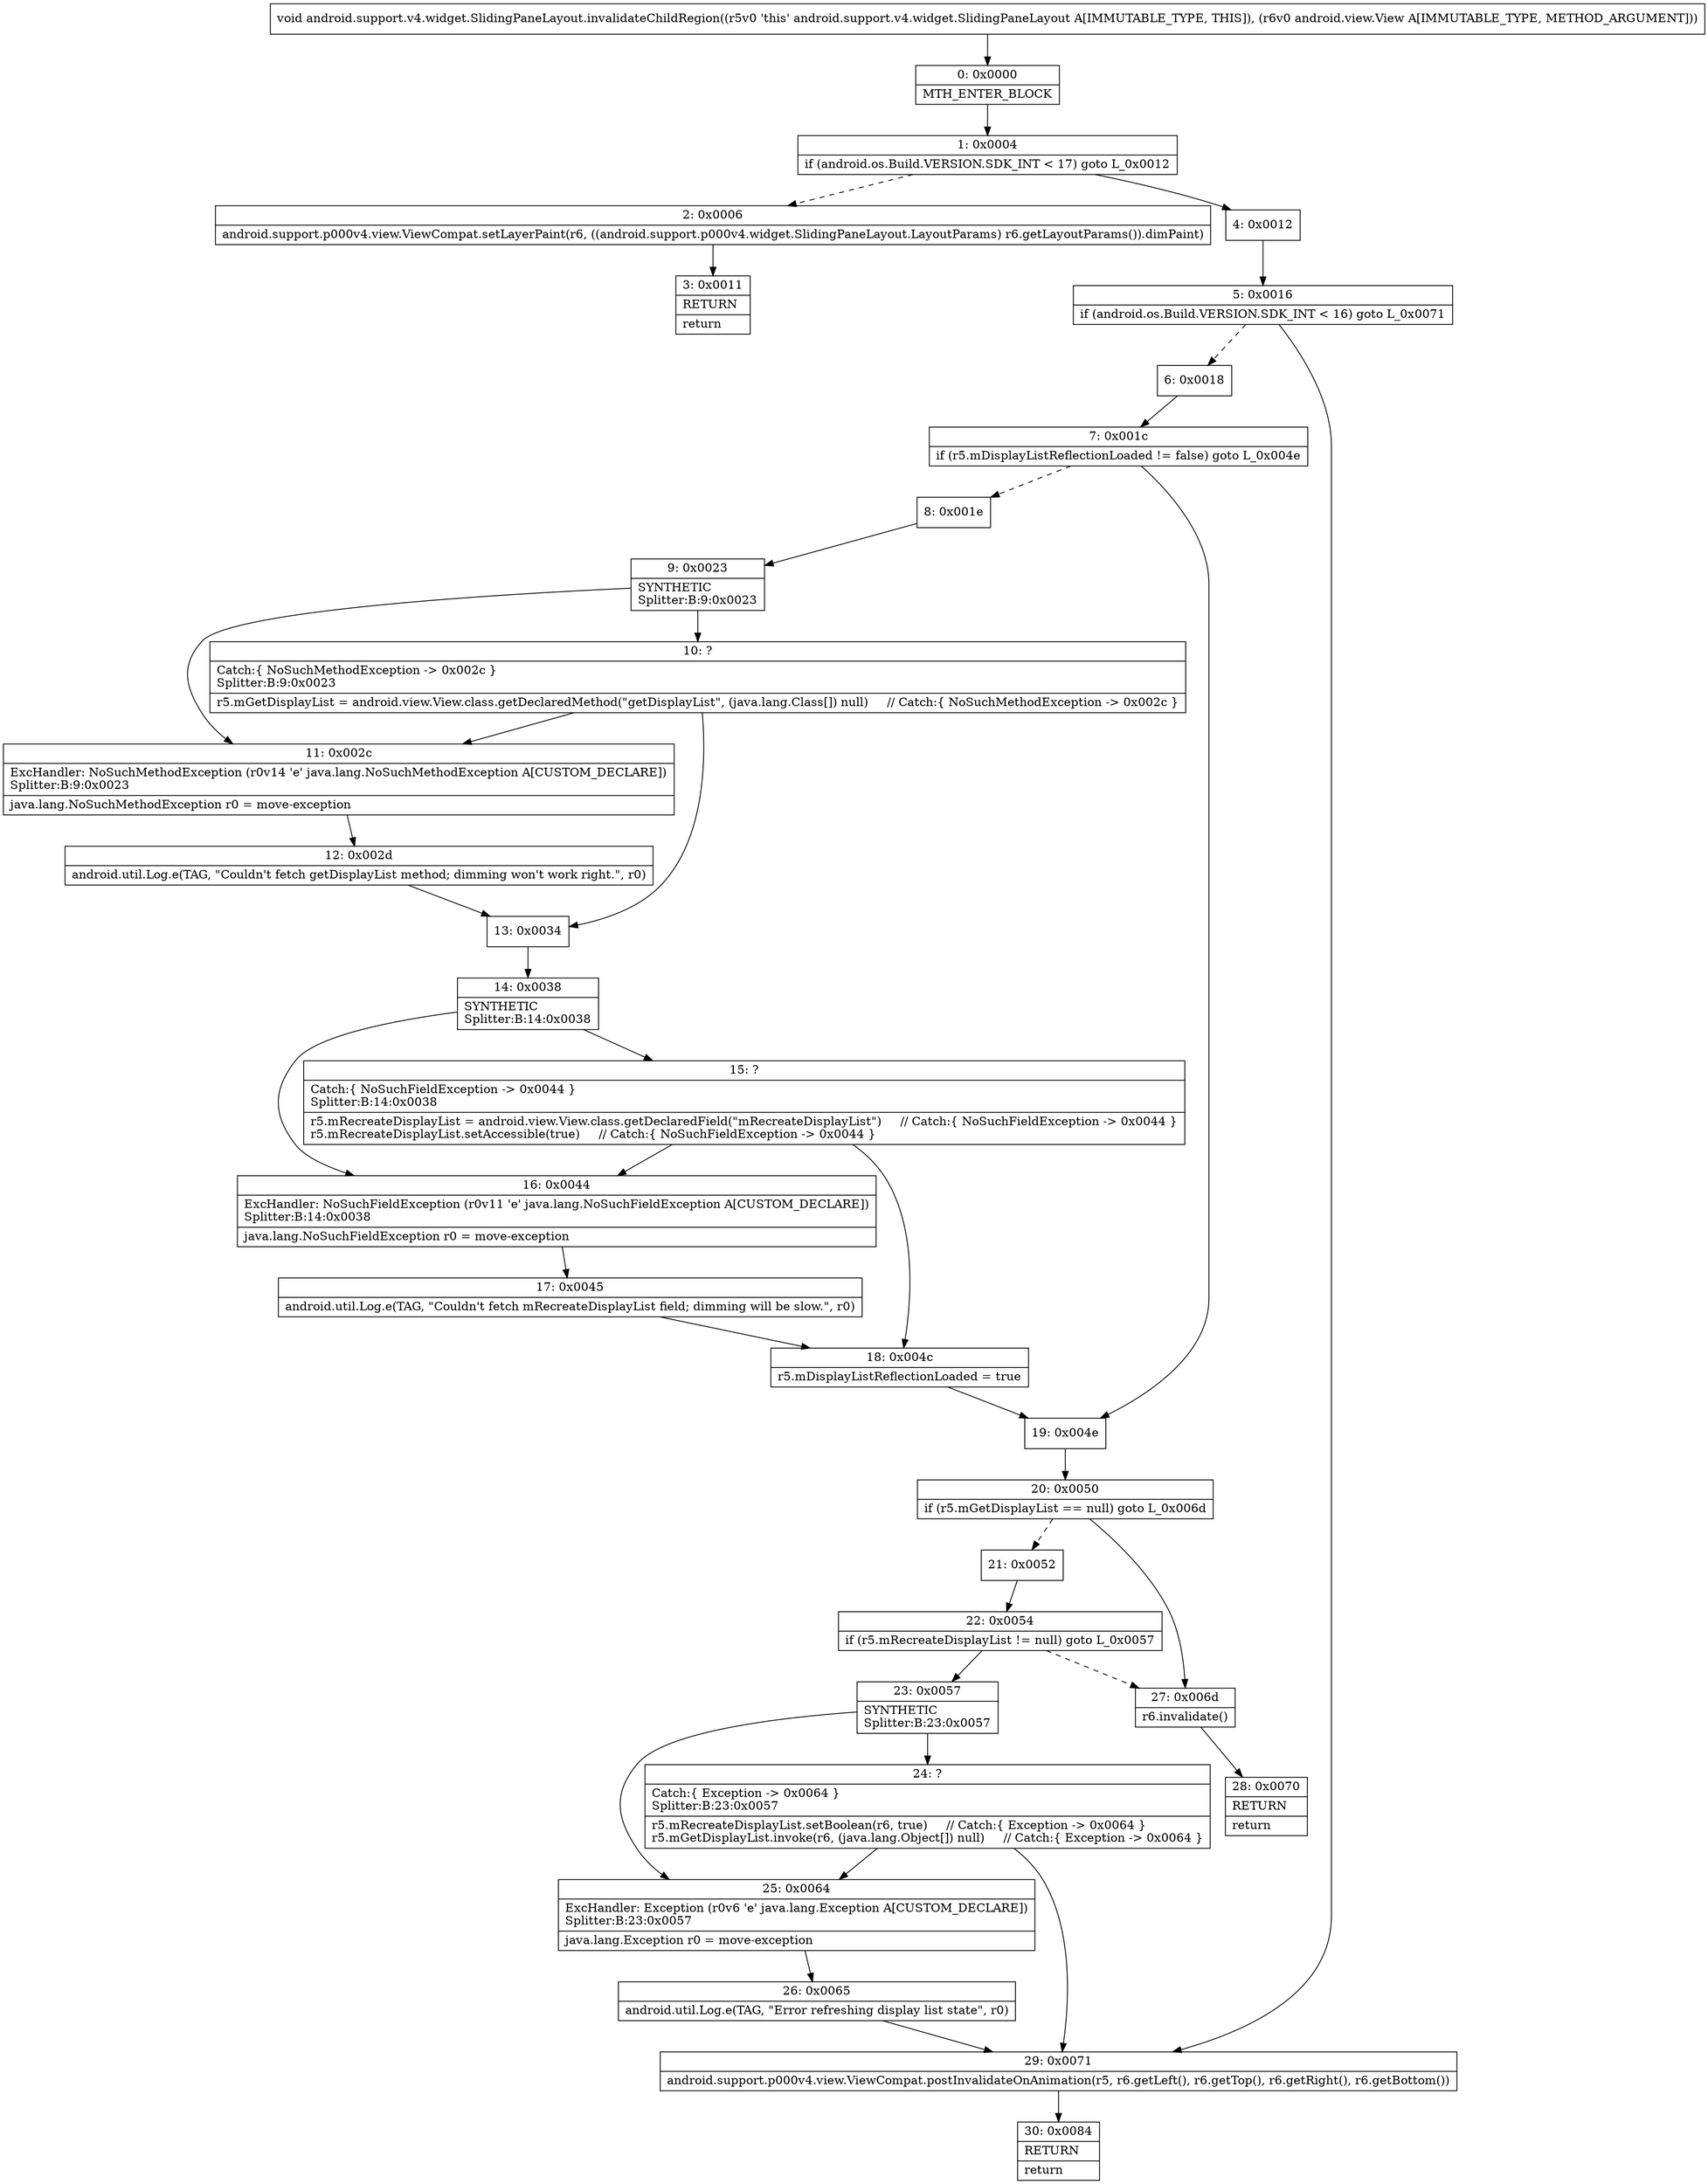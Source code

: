 digraph "CFG forandroid.support.v4.widget.SlidingPaneLayout.invalidateChildRegion(Landroid\/view\/View;)V" {
Node_0 [shape=record,label="{0\:\ 0x0000|MTH_ENTER_BLOCK\l}"];
Node_1 [shape=record,label="{1\:\ 0x0004|if (android.os.Build.VERSION.SDK_INT \< 17) goto L_0x0012\l}"];
Node_2 [shape=record,label="{2\:\ 0x0006|android.support.p000v4.view.ViewCompat.setLayerPaint(r6, ((android.support.p000v4.widget.SlidingPaneLayout.LayoutParams) r6.getLayoutParams()).dimPaint)\l}"];
Node_3 [shape=record,label="{3\:\ 0x0011|RETURN\l|return\l}"];
Node_4 [shape=record,label="{4\:\ 0x0012}"];
Node_5 [shape=record,label="{5\:\ 0x0016|if (android.os.Build.VERSION.SDK_INT \< 16) goto L_0x0071\l}"];
Node_6 [shape=record,label="{6\:\ 0x0018}"];
Node_7 [shape=record,label="{7\:\ 0x001c|if (r5.mDisplayListReflectionLoaded != false) goto L_0x004e\l}"];
Node_8 [shape=record,label="{8\:\ 0x001e}"];
Node_9 [shape=record,label="{9\:\ 0x0023|SYNTHETIC\lSplitter:B:9:0x0023\l}"];
Node_10 [shape=record,label="{10\:\ ?|Catch:\{ NoSuchMethodException \-\> 0x002c \}\lSplitter:B:9:0x0023\l|r5.mGetDisplayList = android.view.View.class.getDeclaredMethod(\"getDisplayList\", (java.lang.Class[]) null)     \/\/ Catch:\{ NoSuchMethodException \-\> 0x002c \}\l}"];
Node_11 [shape=record,label="{11\:\ 0x002c|ExcHandler: NoSuchMethodException (r0v14 'e' java.lang.NoSuchMethodException A[CUSTOM_DECLARE])\lSplitter:B:9:0x0023\l|java.lang.NoSuchMethodException r0 = move\-exception\l}"];
Node_12 [shape=record,label="{12\:\ 0x002d|android.util.Log.e(TAG, \"Couldn't fetch getDisplayList method; dimming won't work right.\", r0)\l}"];
Node_13 [shape=record,label="{13\:\ 0x0034}"];
Node_14 [shape=record,label="{14\:\ 0x0038|SYNTHETIC\lSplitter:B:14:0x0038\l}"];
Node_15 [shape=record,label="{15\:\ ?|Catch:\{ NoSuchFieldException \-\> 0x0044 \}\lSplitter:B:14:0x0038\l|r5.mRecreateDisplayList = android.view.View.class.getDeclaredField(\"mRecreateDisplayList\")     \/\/ Catch:\{ NoSuchFieldException \-\> 0x0044 \}\lr5.mRecreateDisplayList.setAccessible(true)     \/\/ Catch:\{ NoSuchFieldException \-\> 0x0044 \}\l}"];
Node_16 [shape=record,label="{16\:\ 0x0044|ExcHandler: NoSuchFieldException (r0v11 'e' java.lang.NoSuchFieldException A[CUSTOM_DECLARE])\lSplitter:B:14:0x0038\l|java.lang.NoSuchFieldException r0 = move\-exception\l}"];
Node_17 [shape=record,label="{17\:\ 0x0045|android.util.Log.e(TAG, \"Couldn't fetch mRecreateDisplayList field; dimming will be slow.\", r0)\l}"];
Node_18 [shape=record,label="{18\:\ 0x004c|r5.mDisplayListReflectionLoaded = true\l}"];
Node_19 [shape=record,label="{19\:\ 0x004e}"];
Node_20 [shape=record,label="{20\:\ 0x0050|if (r5.mGetDisplayList == null) goto L_0x006d\l}"];
Node_21 [shape=record,label="{21\:\ 0x0052}"];
Node_22 [shape=record,label="{22\:\ 0x0054|if (r5.mRecreateDisplayList != null) goto L_0x0057\l}"];
Node_23 [shape=record,label="{23\:\ 0x0057|SYNTHETIC\lSplitter:B:23:0x0057\l}"];
Node_24 [shape=record,label="{24\:\ ?|Catch:\{ Exception \-\> 0x0064 \}\lSplitter:B:23:0x0057\l|r5.mRecreateDisplayList.setBoolean(r6, true)     \/\/ Catch:\{ Exception \-\> 0x0064 \}\lr5.mGetDisplayList.invoke(r6, (java.lang.Object[]) null)     \/\/ Catch:\{ Exception \-\> 0x0064 \}\l}"];
Node_25 [shape=record,label="{25\:\ 0x0064|ExcHandler: Exception (r0v6 'e' java.lang.Exception A[CUSTOM_DECLARE])\lSplitter:B:23:0x0057\l|java.lang.Exception r0 = move\-exception\l}"];
Node_26 [shape=record,label="{26\:\ 0x0065|android.util.Log.e(TAG, \"Error refreshing display list state\", r0)\l}"];
Node_27 [shape=record,label="{27\:\ 0x006d|r6.invalidate()\l}"];
Node_28 [shape=record,label="{28\:\ 0x0070|RETURN\l|return\l}"];
Node_29 [shape=record,label="{29\:\ 0x0071|android.support.p000v4.view.ViewCompat.postInvalidateOnAnimation(r5, r6.getLeft(), r6.getTop(), r6.getRight(), r6.getBottom())\l}"];
Node_30 [shape=record,label="{30\:\ 0x0084|RETURN\l|return\l}"];
MethodNode[shape=record,label="{void android.support.v4.widget.SlidingPaneLayout.invalidateChildRegion((r5v0 'this' android.support.v4.widget.SlidingPaneLayout A[IMMUTABLE_TYPE, THIS]), (r6v0 android.view.View A[IMMUTABLE_TYPE, METHOD_ARGUMENT])) }"];
MethodNode -> Node_0;
Node_0 -> Node_1;
Node_1 -> Node_2[style=dashed];
Node_1 -> Node_4;
Node_2 -> Node_3;
Node_4 -> Node_5;
Node_5 -> Node_6[style=dashed];
Node_5 -> Node_29;
Node_6 -> Node_7;
Node_7 -> Node_8[style=dashed];
Node_7 -> Node_19;
Node_8 -> Node_9;
Node_9 -> Node_10;
Node_9 -> Node_11;
Node_10 -> Node_11;
Node_10 -> Node_13;
Node_11 -> Node_12;
Node_12 -> Node_13;
Node_13 -> Node_14;
Node_14 -> Node_15;
Node_14 -> Node_16;
Node_15 -> Node_16;
Node_15 -> Node_18;
Node_16 -> Node_17;
Node_17 -> Node_18;
Node_18 -> Node_19;
Node_19 -> Node_20;
Node_20 -> Node_21[style=dashed];
Node_20 -> Node_27;
Node_21 -> Node_22;
Node_22 -> Node_23;
Node_22 -> Node_27[style=dashed];
Node_23 -> Node_24;
Node_23 -> Node_25;
Node_24 -> Node_25;
Node_24 -> Node_29;
Node_25 -> Node_26;
Node_26 -> Node_29;
Node_27 -> Node_28;
Node_29 -> Node_30;
}

